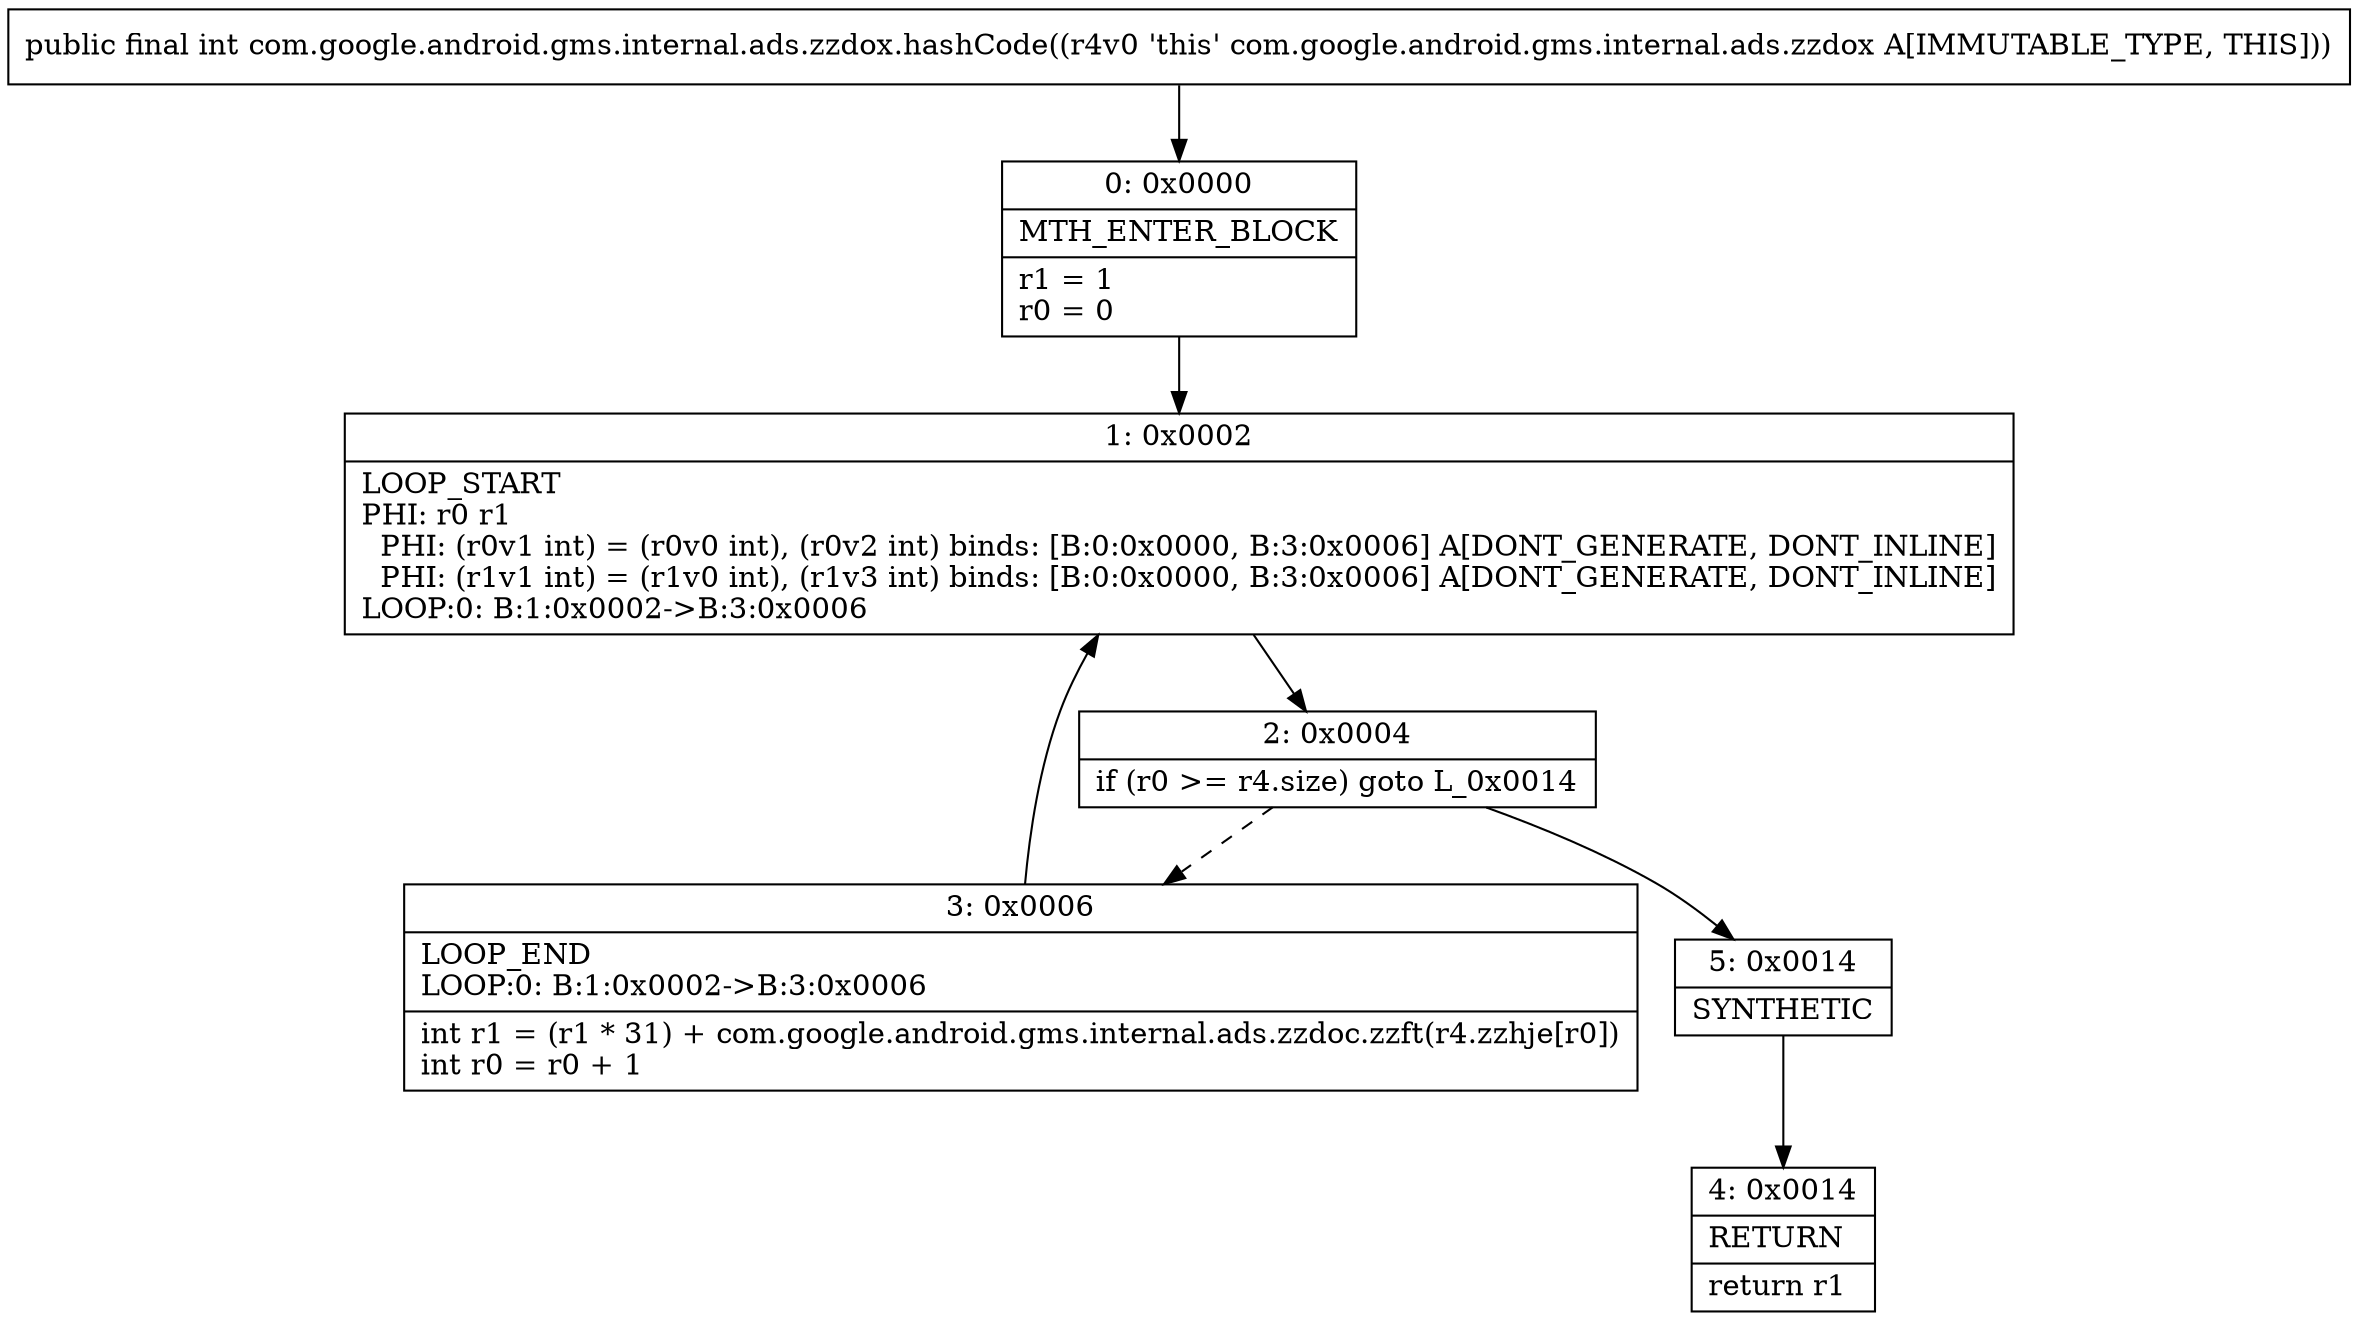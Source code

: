 digraph "CFG forcom.google.android.gms.internal.ads.zzdox.hashCode()I" {
Node_0 [shape=record,label="{0\:\ 0x0000|MTH_ENTER_BLOCK\l|r1 = 1\lr0 = 0\l}"];
Node_1 [shape=record,label="{1\:\ 0x0002|LOOP_START\lPHI: r0 r1 \l  PHI: (r0v1 int) = (r0v0 int), (r0v2 int) binds: [B:0:0x0000, B:3:0x0006] A[DONT_GENERATE, DONT_INLINE]\l  PHI: (r1v1 int) = (r1v0 int), (r1v3 int) binds: [B:0:0x0000, B:3:0x0006] A[DONT_GENERATE, DONT_INLINE]\lLOOP:0: B:1:0x0002\-\>B:3:0x0006\l}"];
Node_2 [shape=record,label="{2\:\ 0x0004|if (r0 \>= r4.size) goto L_0x0014\l}"];
Node_3 [shape=record,label="{3\:\ 0x0006|LOOP_END\lLOOP:0: B:1:0x0002\-\>B:3:0x0006\l|int r1 = (r1 * 31) + com.google.android.gms.internal.ads.zzdoc.zzft(r4.zzhje[r0])\lint r0 = r0 + 1\l}"];
Node_4 [shape=record,label="{4\:\ 0x0014|RETURN\l|return r1\l}"];
Node_5 [shape=record,label="{5\:\ 0x0014|SYNTHETIC\l}"];
MethodNode[shape=record,label="{public final int com.google.android.gms.internal.ads.zzdox.hashCode((r4v0 'this' com.google.android.gms.internal.ads.zzdox A[IMMUTABLE_TYPE, THIS])) }"];
MethodNode -> Node_0;
Node_0 -> Node_1;
Node_1 -> Node_2;
Node_2 -> Node_3[style=dashed];
Node_2 -> Node_5;
Node_3 -> Node_1;
Node_5 -> Node_4;
}


